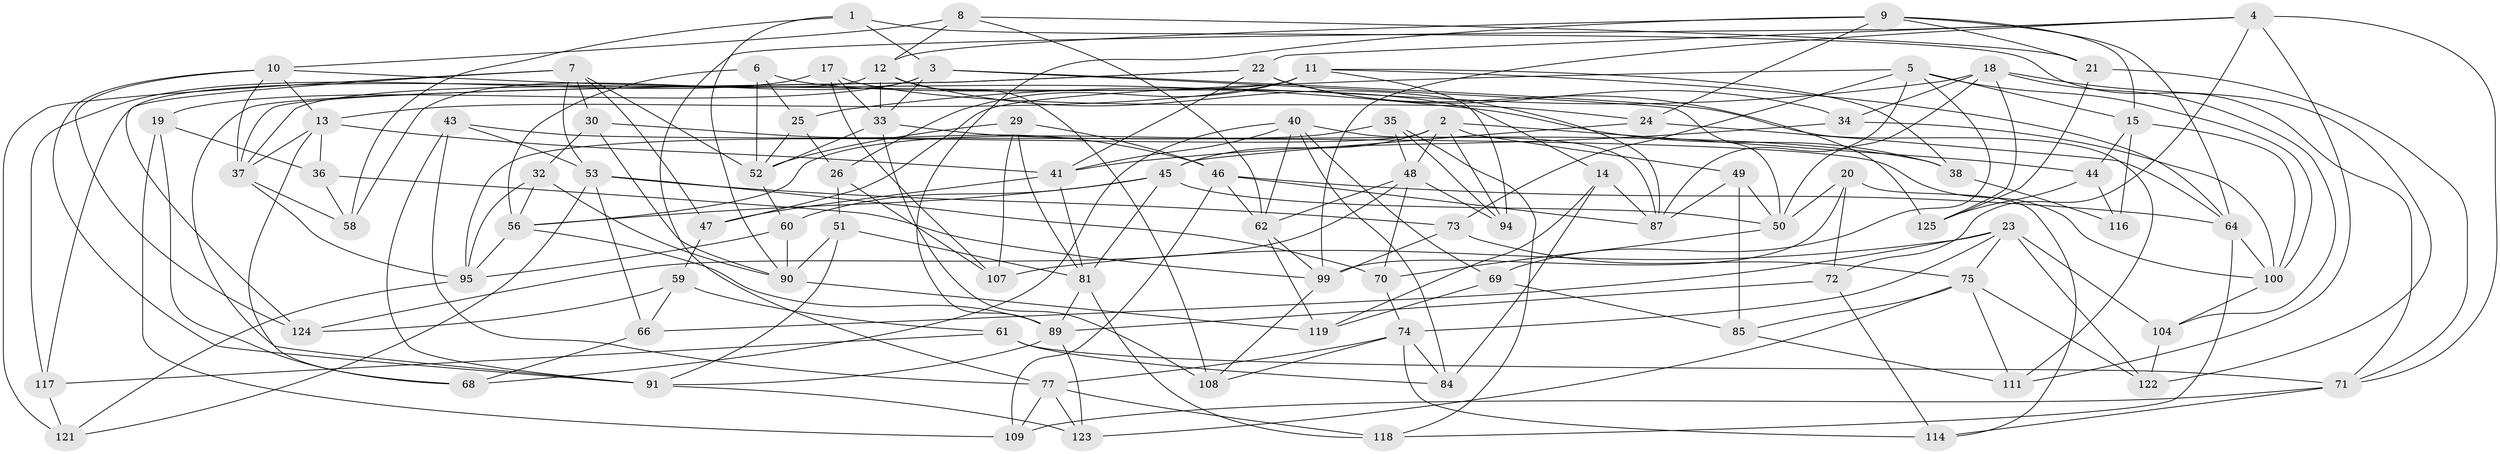 // Generated by graph-tools (version 1.1) at 2025/52/02/27/25 19:52:33]
// undirected, 90 vertices, 218 edges
graph export_dot {
graph [start="1"]
  node [color=gray90,style=filled];
  1;
  2 [super="+83"];
  3 [super="+16"];
  4 [super="+102"];
  5 [super="+27"];
  6;
  7 [super="+115"];
  8;
  9 [super="+28"];
  10 [super="+67"];
  11 [super="+57"];
  12 [super="+120"];
  13 [super="+79"];
  14;
  15 [super="+63"];
  17;
  18 [super="+31"];
  19;
  20;
  21;
  22 [super="+88"];
  23 [super="+80"];
  24;
  25;
  26;
  29;
  30;
  32;
  33 [super="+39"];
  34;
  35;
  36;
  37 [super="+78"];
  38;
  40 [super="+82"];
  41 [super="+42"];
  43;
  44;
  45 [super="+101"];
  46 [super="+93"];
  47;
  48 [super="+96"];
  49;
  50 [super="+54"];
  51;
  52 [super="+55"];
  53 [super="+113"];
  56 [super="+65"];
  58;
  59;
  60;
  61;
  62 [super="+76"];
  64 [super="+105"];
  66;
  68;
  69;
  70;
  71 [super="+86"];
  72;
  73;
  74 [super="+97"];
  75 [super="+129"];
  77 [super="+98"];
  81 [super="+103"];
  84;
  85;
  87 [super="+128"];
  89 [super="+127"];
  90 [super="+92"];
  91 [super="+106"];
  94;
  95 [super="+110"];
  99 [super="+126"];
  100 [super="+112"];
  104;
  107;
  108;
  109;
  111;
  114;
  116;
  117;
  118;
  119;
  121;
  122;
  123;
  124;
  125;
  1 -- 90;
  1 -- 58;
  1 -- 71;
  1 -- 3;
  2 -- 95;
  2 -- 44;
  2 -- 45;
  2 -- 48;
  2 -- 49;
  2 -- 94;
  3 -- 111;
  3 -- 58;
  3 -- 19;
  3 -- 50;
  3 -- 33;
  4 -- 99;
  4 -- 111;
  4 -- 77;
  4 -- 72;
  4 -- 22;
  4 -- 71;
  5 -- 15;
  5 -- 47;
  5 -- 87;
  5 -- 73;
  5 -- 69;
  5 -- 100;
  6 -- 25;
  6 -- 14;
  6 -- 56;
  6 -- 52;
  7 -- 47;
  7 -- 121;
  7 -- 30;
  7 -- 124;
  7 -- 52;
  7 -- 53;
  8 -- 10;
  8 -- 62;
  8 -- 12;
  8 -- 21;
  9 -- 21;
  9 -- 24;
  9 -- 12;
  9 -- 64;
  9 -- 15;
  9 -- 89;
  10 -- 124;
  10 -- 91;
  10 -- 38;
  10 -- 37;
  10 -- 13;
  11 -- 38;
  11 -- 64;
  11 -- 26;
  11 -- 13;
  11 -- 94;
  11 -- 37;
  12 -- 33;
  12 -- 87;
  12 -- 108;
  12 -- 117;
  13 -- 36;
  13 -- 68;
  13 -- 41;
  13 -- 37;
  14 -- 119;
  14 -- 84;
  14 -- 87;
  15 -- 116 [weight=2];
  15 -- 100;
  15 -- 44;
  17 -- 24;
  17 -- 33;
  17 -- 107;
  17 -- 117;
  18 -- 25;
  18 -- 125;
  18 -- 50;
  18 -- 104;
  18 -- 34;
  18 -- 122;
  19 -- 68;
  19 -- 36;
  19 -- 109;
  20 -- 72;
  20 -- 99;
  20 -- 114;
  20 -- 50;
  21 -- 71;
  21 -- 125;
  22 -- 37;
  22 -- 91;
  22 -- 41;
  22 -- 34;
  22 -- 125;
  23 -- 66;
  23 -- 75;
  23 -- 74;
  23 -- 104;
  23 -- 122;
  23 -- 107;
  24 -- 45;
  24 -- 64;
  25 -- 26;
  25 -- 52;
  26 -- 51;
  26 -- 107;
  29 -- 107;
  29 -- 52;
  29 -- 46;
  29 -- 81;
  30 -- 32;
  30 -- 90;
  30 -- 46;
  32 -- 56;
  32 -- 95;
  32 -- 90;
  33 -- 52;
  33 -- 108;
  33 -- 38;
  34 -- 100;
  34 -- 41;
  35 -- 48;
  35 -- 94;
  35 -- 118;
  35 -- 56;
  36 -- 58;
  36 -- 99;
  37 -- 58;
  37 -- 95;
  38 -- 116;
  40 -- 41;
  40 -- 62;
  40 -- 84;
  40 -- 68;
  40 -- 69;
  40 -- 87;
  41 -- 47;
  41 -- 81;
  43 -- 91;
  43 -- 77;
  43 -- 100;
  43 -- 53;
  44 -- 116;
  44 -- 125;
  45 -- 60;
  45 -- 81;
  45 -- 56;
  45 -- 50;
  46 -- 109;
  46 -- 64;
  46 -- 62;
  46 -- 87;
  47 -- 59;
  48 -- 70;
  48 -- 124;
  48 -- 94;
  48 -- 62;
  49 -- 50;
  49 -- 87;
  49 -- 85;
  50 -- 70;
  51 -- 91;
  51 -- 90;
  51 -- 81;
  52 -- 60;
  53 -- 121;
  53 -- 66;
  53 -- 70;
  53 -- 73;
  56 -- 95;
  56 -- 89;
  59 -- 66;
  59 -- 124;
  59 -- 61;
  60 -- 90;
  60 -- 95;
  61 -- 84;
  61 -- 117;
  61 -- 71;
  62 -- 99;
  62 -- 119;
  64 -- 118;
  64 -- 100;
  66 -- 68;
  69 -- 119;
  69 -- 85;
  70 -- 74;
  71 -- 114;
  71 -- 109;
  72 -- 114;
  72 -- 89;
  73 -- 75;
  73 -- 99;
  74 -- 108;
  74 -- 84;
  74 -- 77;
  74 -- 114;
  75 -- 85;
  75 -- 123;
  75 -- 122;
  75 -- 111;
  77 -- 118;
  77 -- 109;
  77 -- 123;
  81 -- 89;
  81 -- 118;
  85 -- 111;
  89 -- 91;
  89 -- 123;
  90 -- 119;
  91 -- 123;
  95 -- 121;
  99 -- 108;
  100 -- 104;
  104 -- 122;
  117 -- 121;
}
